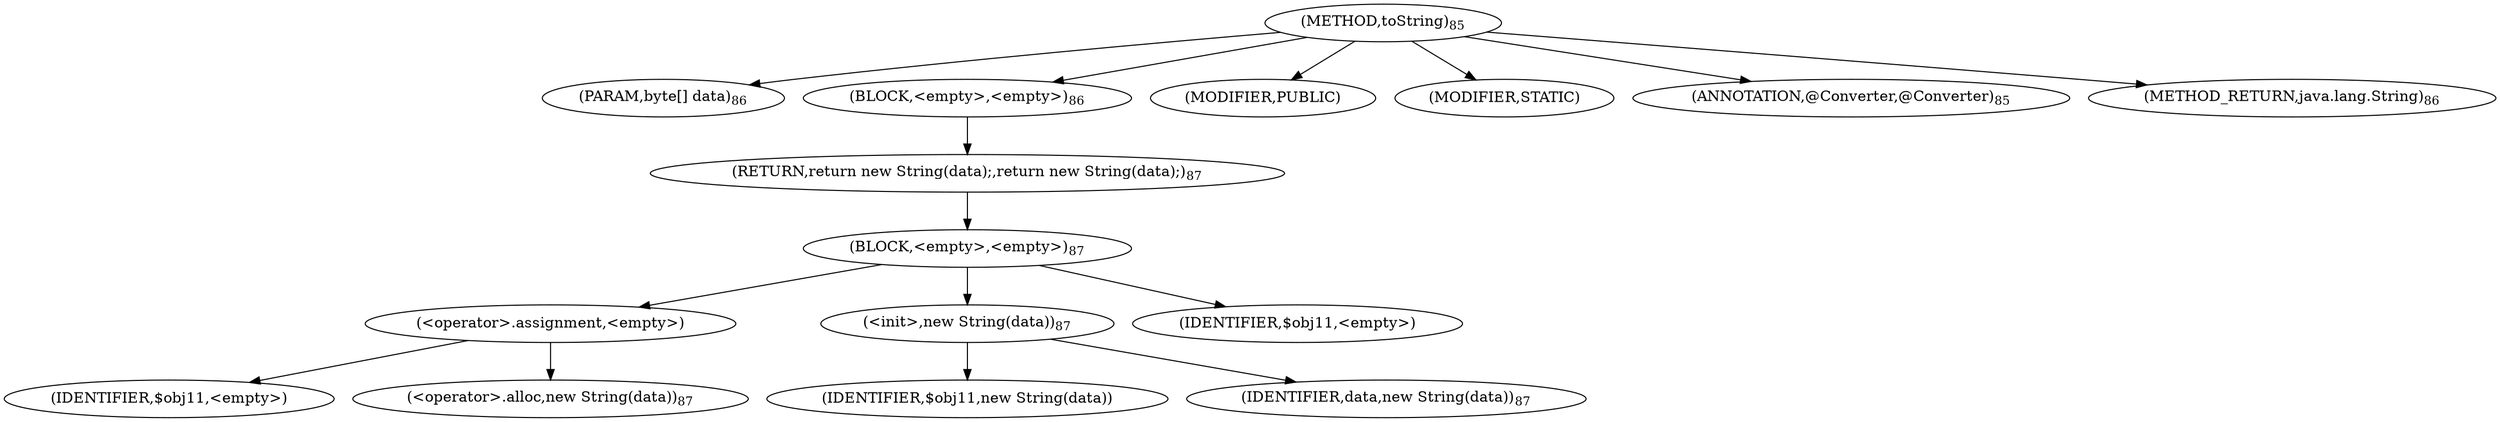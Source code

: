 digraph "toString" {  
"184" [label = <(METHOD,toString)<SUB>85</SUB>> ]
"185" [label = <(PARAM,byte[] data)<SUB>86</SUB>> ]
"186" [label = <(BLOCK,&lt;empty&gt;,&lt;empty&gt;)<SUB>86</SUB>> ]
"187" [label = <(RETURN,return new String(data);,return new String(data);)<SUB>87</SUB>> ]
"188" [label = <(BLOCK,&lt;empty&gt;,&lt;empty&gt;)<SUB>87</SUB>> ]
"189" [label = <(&lt;operator&gt;.assignment,&lt;empty&gt;)> ]
"190" [label = <(IDENTIFIER,$obj11,&lt;empty&gt;)> ]
"191" [label = <(&lt;operator&gt;.alloc,new String(data))<SUB>87</SUB>> ]
"192" [label = <(&lt;init&gt;,new String(data))<SUB>87</SUB>> ]
"193" [label = <(IDENTIFIER,$obj11,new String(data))> ]
"194" [label = <(IDENTIFIER,data,new String(data))<SUB>87</SUB>> ]
"195" [label = <(IDENTIFIER,$obj11,&lt;empty&gt;)> ]
"196" [label = <(MODIFIER,PUBLIC)> ]
"197" [label = <(MODIFIER,STATIC)> ]
"198" [label = <(ANNOTATION,@Converter,@Converter)<SUB>85</SUB>> ]
"199" [label = <(METHOD_RETURN,java.lang.String)<SUB>86</SUB>> ]
  "184" -> "185" 
  "184" -> "186" 
  "184" -> "196" 
  "184" -> "197" 
  "184" -> "198" 
  "184" -> "199" 
  "186" -> "187" 
  "187" -> "188" 
  "188" -> "189" 
  "188" -> "192" 
  "188" -> "195" 
  "189" -> "190" 
  "189" -> "191" 
  "192" -> "193" 
  "192" -> "194" 
}
